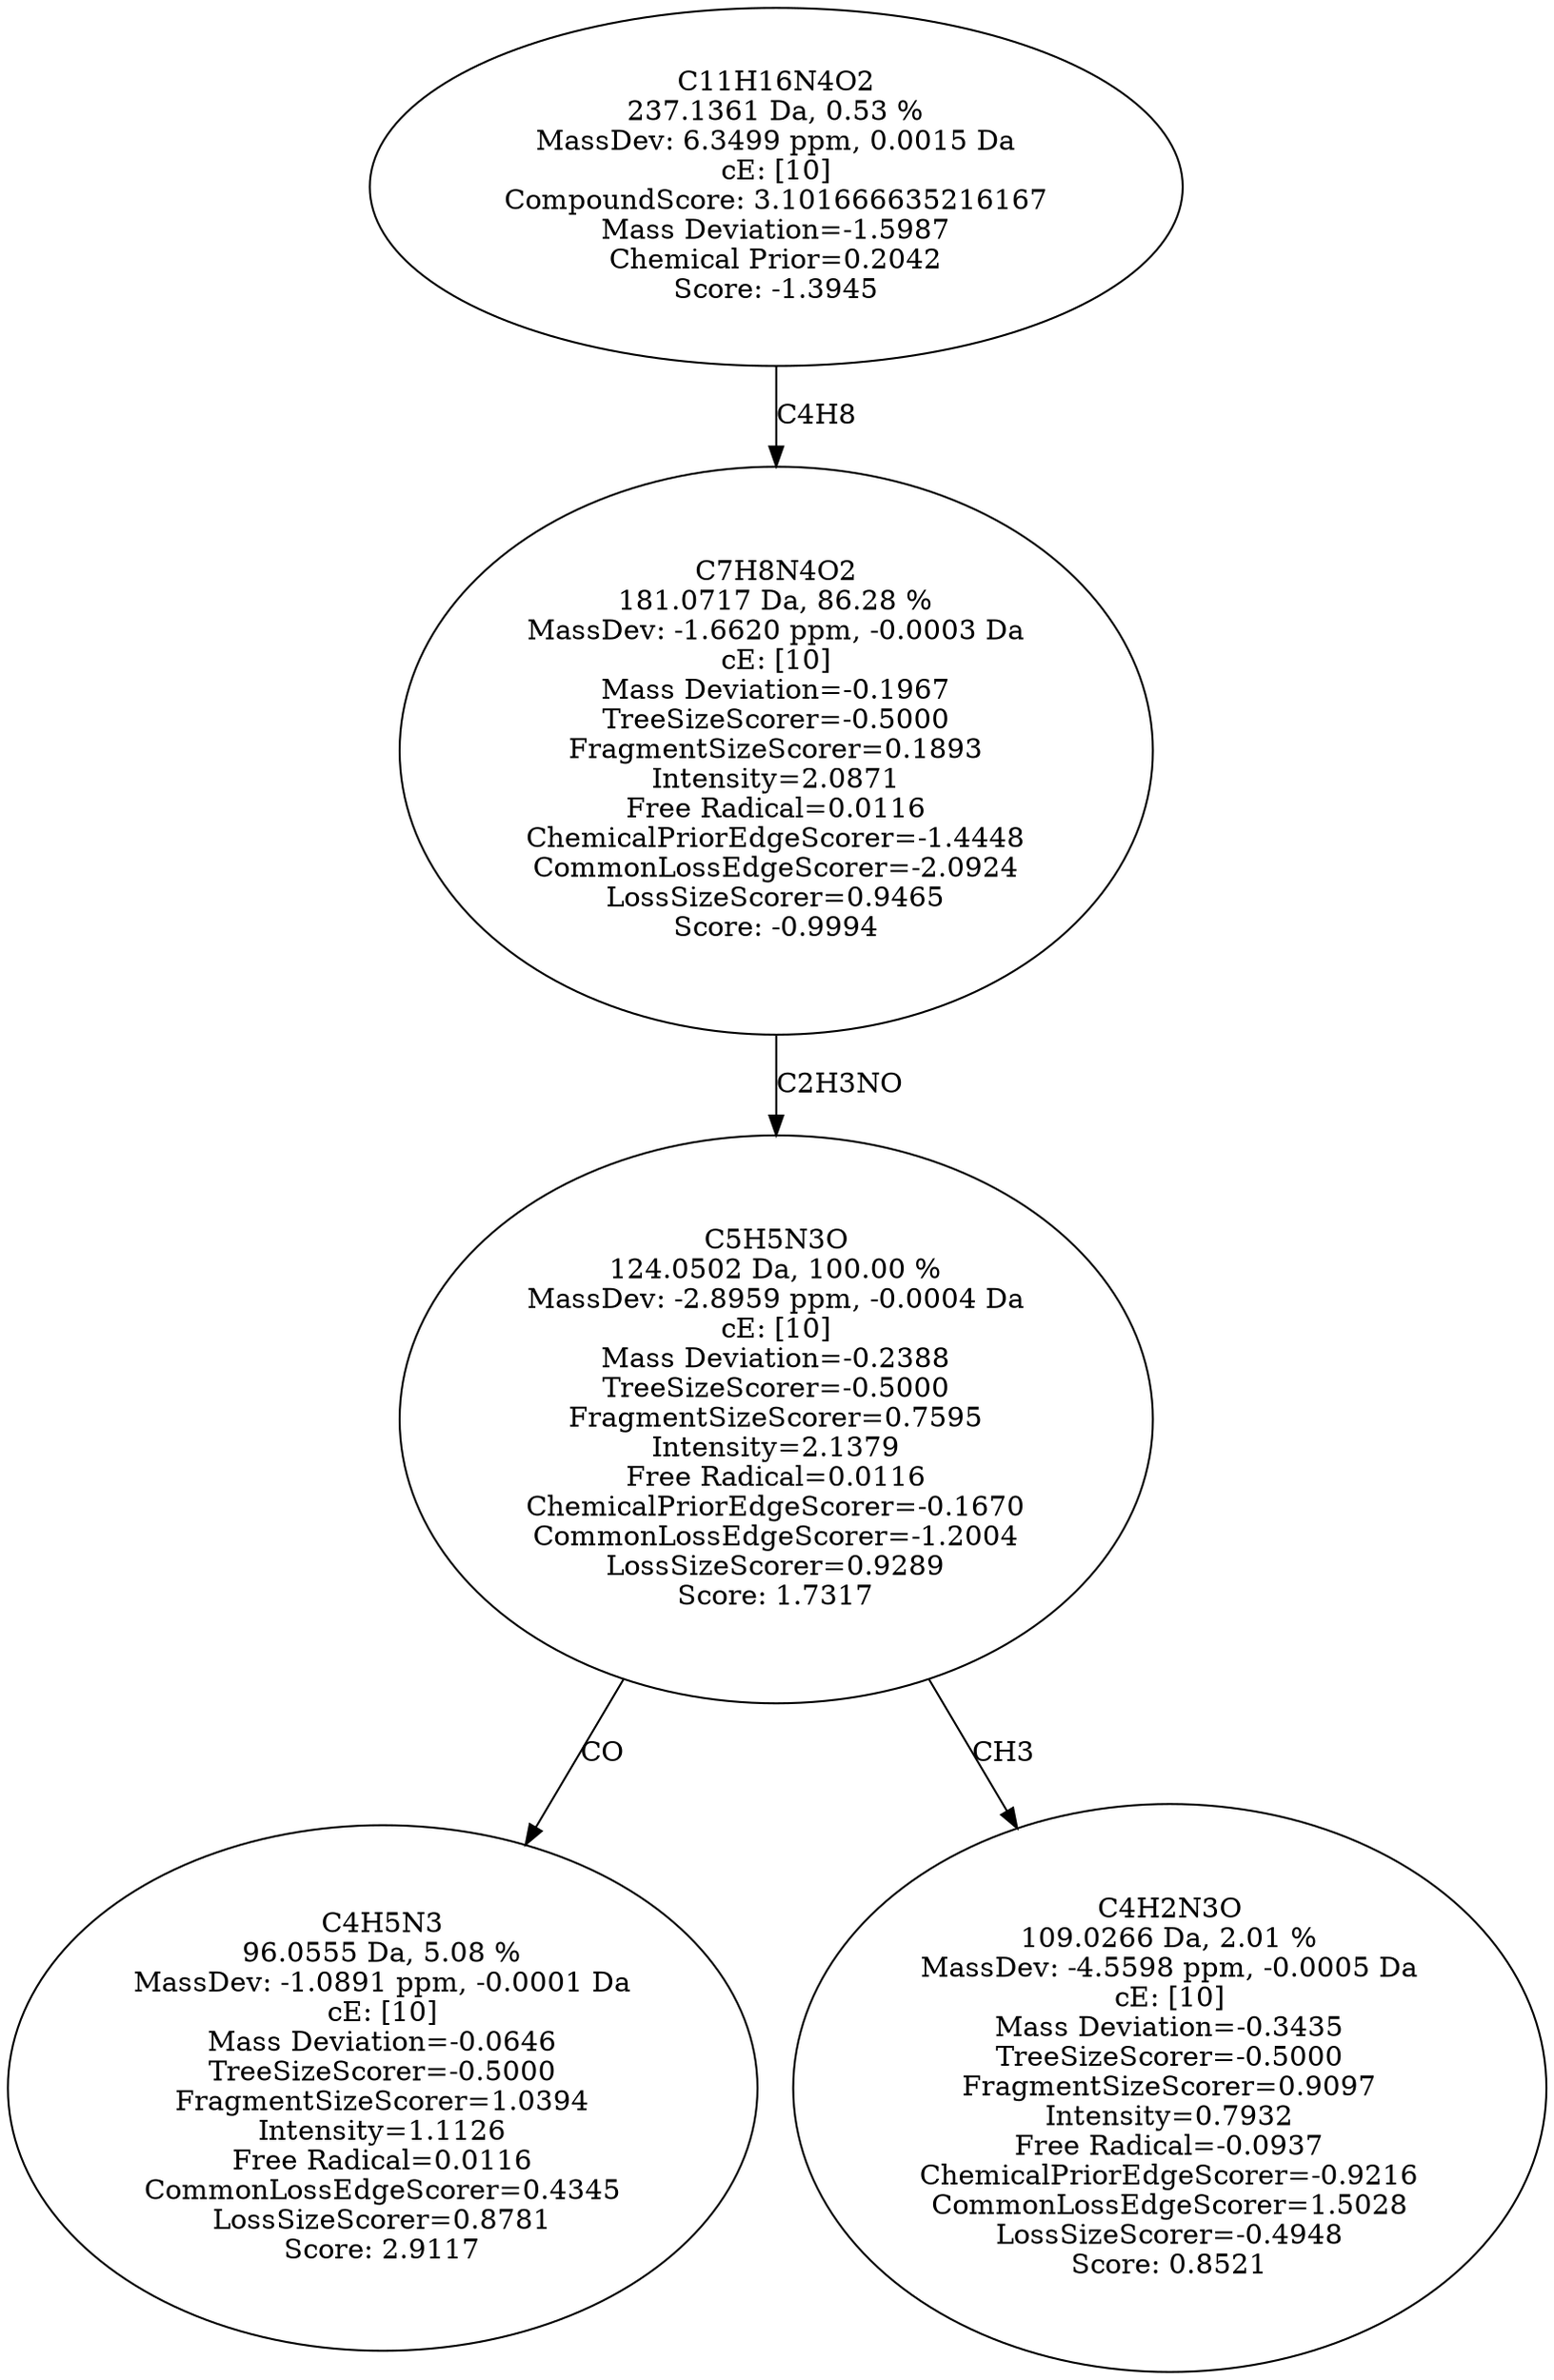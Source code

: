 strict digraph {
v1 [label="C4H5N3\n96.0555 Da, 5.08 %\nMassDev: -1.0891 ppm, -0.0001 Da\ncE: [10]\nMass Deviation=-0.0646\nTreeSizeScorer=-0.5000\nFragmentSizeScorer=1.0394\nIntensity=1.1126\nFree Radical=0.0116\nCommonLossEdgeScorer=0.4345\nLossSizeScorer=0.8781\nScore: 2.9117"];
v2 [label="C4H2N3O\n109.0266 Da, 2.01 %\nMassDev: -4.5598 ppm, -0.0005 Da\ncE: [10]\nMass Deviation=-0.3435\nTreeSizeScorer=-0.5000\nFragmentSizeScorer=0.9097\nIntensity=0.7932\nFree Radical=-0.0937\nChemicalPriorEdgeScorer=-0.9216\nCommonLossEdgeScorer=1.5028\nLossSizeScorer=-0.4948\nScore: 0.8521"];
v3 [label="C5H5N3O\n124.0502 Da, 100.00 %\nMassDev: -2.8959 ppm, -0.0004 Da\ncE: [10]\nMass Deviation=-0.2388\nTreeSizeScorer=-0.5000\nFragmentSizeScorer=0.7595\nIntensity=2.1379\nFree Radical=0.0116\nChemicalPriorEdgeScorer=-0.1670\nCommonLossEdgeScorer=-1.2004\nLossSizeScorer=0.9289\nScore: 1.7317"];
v4 [label="C7H8N4O2\n181.0717 Da, 86.28 %\nMassDev: -1.6620 ppm, -0.0003 Da\ncE: [10]\nMass Deviation=-0.1967\nTreeSizeScorer=-0.5000\nFragmentSizeScorer=0.1893\nIntensity=2.0871\nFree Radical=0.0116\nChemicalPriorEdgeScorer=-1.4448\nCommonLossEdgeScorer=-2.0924\nLossSizeScorer=0.9465\nScore: -0.9994"];
v5 [label="C11H16N4O2\n237.1361 Da, 0.53 %\nMassDev: 6.3499 ppm, 0.0015 Da\ncE: [10]\nCompoundScore: 3.101666635216167\nMass Deviation=-1.5987\nChemical Prior=0.2042\nScore: -1.3945"];
v3 -> v1 [label="CO"];
v3 -> v2 [label="CH3"];
v4 -> v3 [label="C2H3NO"];
v5 -> v4 [label="C4H8"];
}